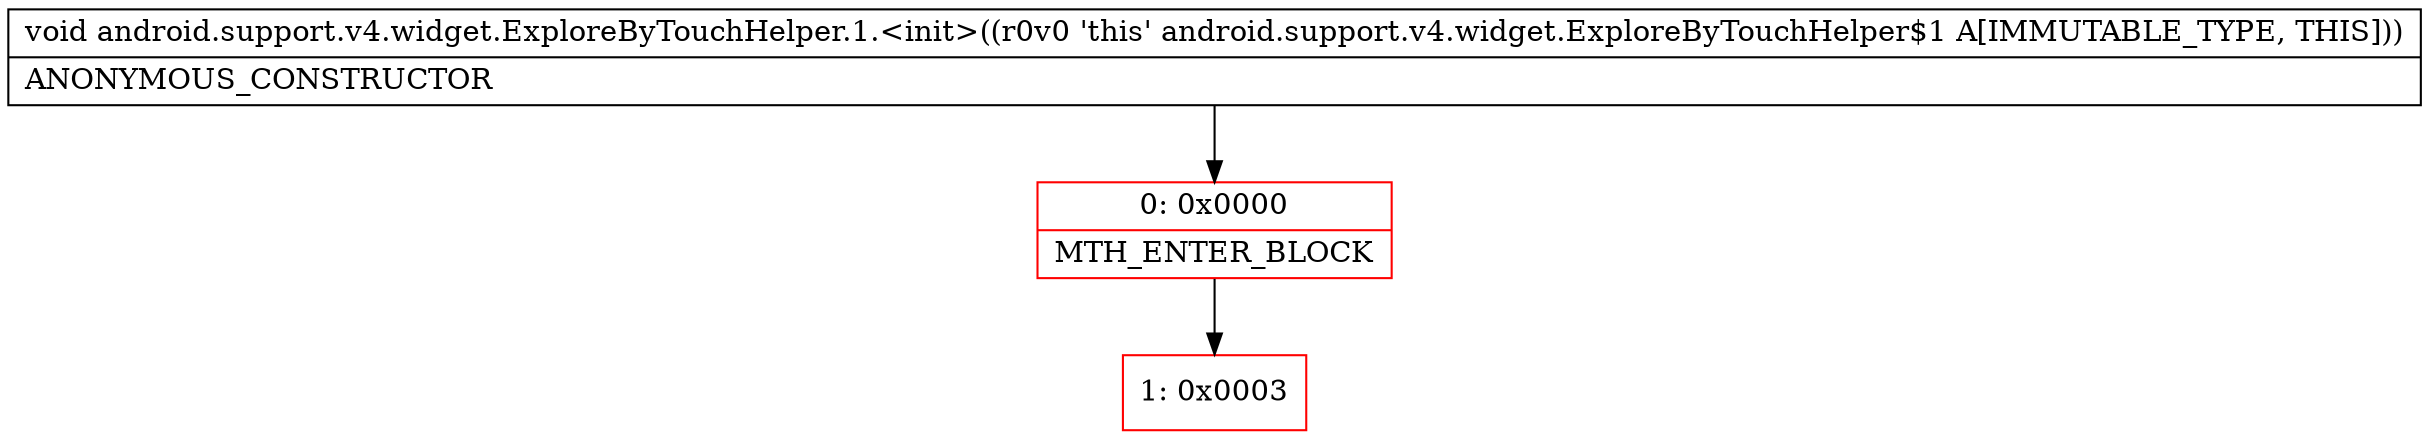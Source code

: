 digraph "CFG forandroid.support.v4.widget.ExploreByTouchHelper.1.\<init\>()V" {
subgraph cluster_Region_1476745424 {
label = "R(0)";
node [shape=record,color=blue];
}
Node_0 [shape=record,color=red,label="{0\:\ 0x0000|MTH_ENTER_BLOCK\l}"];
Node_1 [shape=record,color=red,label="{1\:\ 0x0003}"];
MethodNode[shape=record,label="{void android.support.v4.widget.ExploreByTouchHelper.1.\<init\>((r0v0 'this' android.support.v4.widget.ExploreByTouchHelper$1 A[IMMUTABLE_TYPE, THIS]))  | ANONYMOUS_CONSTRUCTOR\l}"];
MethodNode -> Node_0;
Node_0 -> Node_1;
}

